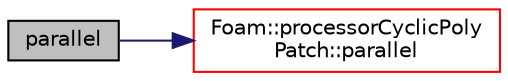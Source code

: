 digraph "parallel"
{
  bgcolor="transparent";
  edge [fontname="Helvetica",fontsize="10",labelfontname="Helvetica",labelfontsize="10"];
  node [fontname="Helvetica",fontsize="10",shape=record];
  rankdir="LR";
  Node116 [label="parallel",height=0.2,width=0.4,color="black", fillcolor="grey75", style="filled", fontcolor="black"];
  Node116 -> Node117 [color="midnightblue",fontsize="10",style="solid",fontname="Helvetica"];
  Node117 [label="Foam::processorCyclicPoly\lPatch::parallel",height=0.2,width=0.4,color="red",URL="$a28613.html#a6f2ad23016ecf05385032d2ea2fea27d",tooltip="Are the cyclic planes parallel. "];
}
